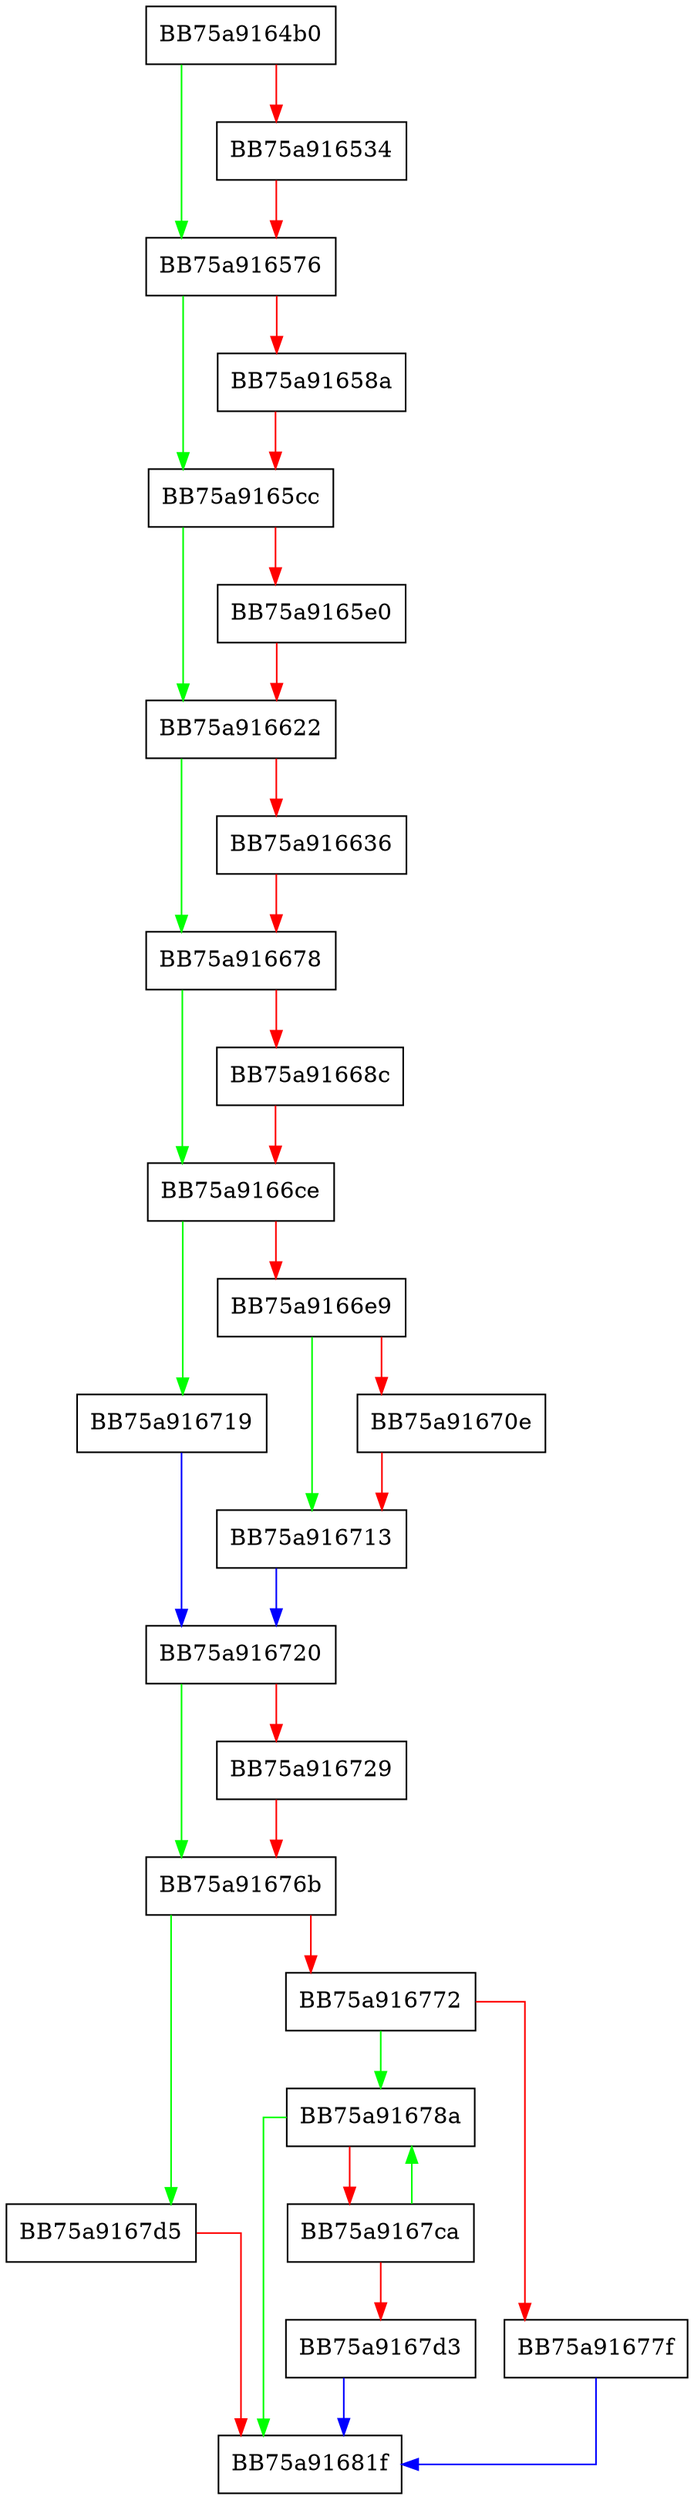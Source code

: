 digraph init {
  node [shape="box"];
  graph [splines=ortho];
  BB75a9164b0 -> BB75a916576 [color="green"];
  BB75a9164b0 -> BB75a916534 [color="red"];
  BB75a916534 -> BB75a916576 [color="red"];
  BB75a916576 -> BB75a9165cc [color="green"];
  BB75a916576 -> BB75a91658a [color="red"];
  BB75a91658a -> BB75a9165cc [color="red"];
  BB75a9165cc -> BB75a916622 [color="green"];
  BB75a9165cc -> BB75a9165e0 [color="red"];
  BB75a9165e0 -> BB75a916622 [color="red"];
  BB75a916622 -> BB75a916678 [color="green"];
  BB75a916622 -> BB75a916636 [color="red"];
  BB75a916636 -> BB75a916678 [color="red"];
  BB75a916678 -> BB75a9166ce [color="green"];
  BB75a916678 -> BB75a91668c [color="red"];
  BB75a91668c -> BB75a9166ce [color="red"];
  BB75a9166ce -> BB75a916719 [color="green"];
  BB75a9166ce -> BB75a9166e9 [color="red"];
  BB75a9166e9 -> BB75a916713 [color="green"];
  BB75a9166e9 -> BB75a91670e [color="red"];
  BB75a91670e -> BB75a916713 [color="red"];
  BB75a916713 -> BB75a916720 [color="blue"];
  BB75a916719 -> BB75a916720 [color="blue"];
  BB75a916720 -> BB75a91676b [color="green"];
  BB75a916720 -> BB75a916729 [color="red"];
  BB75a916729 -> BB75a91676b [color="red"];
  BB75a91676b -> BB75a9167d5 [color="green"];
  BB75a91676b -> BB75a916772 [color="red"];
  BB75a916772 -> BB75a91678a [color="green"];
  BB75a916772 -> BB75a91677f [color="red"];
  BB75a91677f -> BB75a91681f [color="blue"];
  BB75a91678a -> BB75a91681f [color="green"];
  BB75a91678a -> BB75a9167ca [color="red"];
  BB75a9167ca -> BB75a91678a [color="green"];
  BB75a9167ca -> BB75a9167d3 [color="red"];
  BB75a9167d3 -> BB75a91681f [color="blue"];
  BB75a9167d5 -> BB75a91681f [color="red"];
}